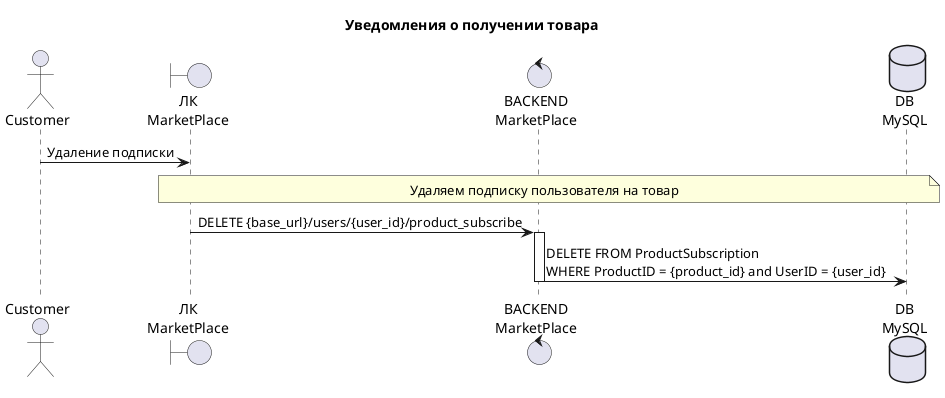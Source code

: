 @startuml
hide unlinked
title Уведомления о получении товара
actor Customer as C 
boundary "ЛК\nMarketPlace"	as MP
control "BACKEND\nMarketPlace"	as CMP
database "DB\nMySQL" as DB
participant PayGateway as PG
queue "Товары, поступившие на склад\nKafka" as K
participant "Storehouse"	as CSH
actor UserSH as USH

	C -> MP : Удаление подписки
	note over MP,DB : Удаляем подписку пользователя на товар
	
	MP -> CMP : DELETE {base_url}/users/{user_id}/product_subscribe
	activate CMP
	CMP -> DB : DELETE FROM ProductSubscription\nWHERE ProductID = {product_id} and UserID = {user_id}
	deactivate CMP
@enduml
